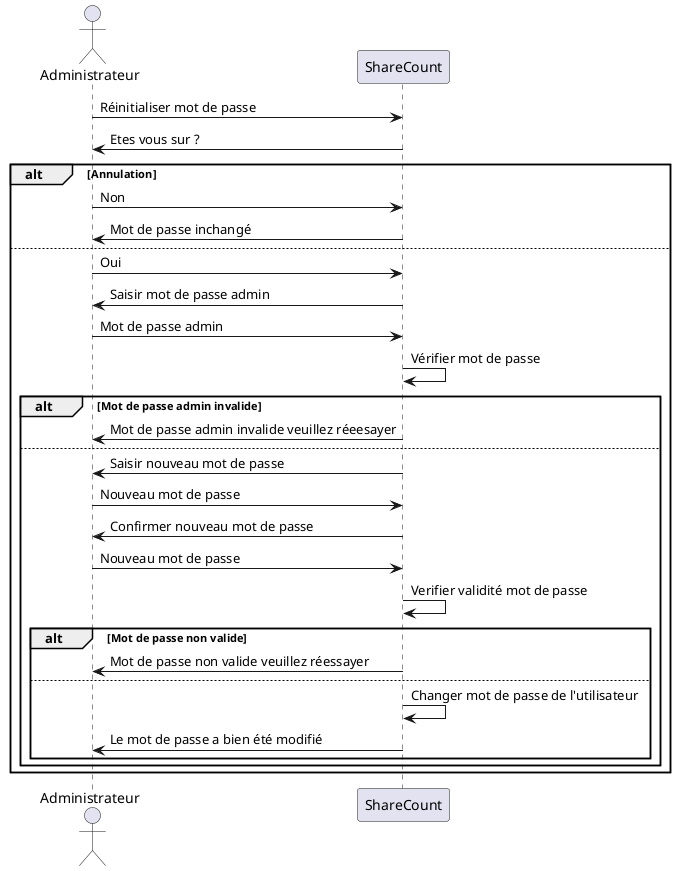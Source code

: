 @startuml
actor Administrateur as a
participant ShareCount as sc

a 	-> 	sc : Réinitialiser mot de passe
a 	<-	sc : Etes vous sur ?
alt Annulation
a 	->	sc : Non
a 	<-	sc : Mot de passe inchangé
else
a 	->	sc : Oui
a 	<- 	sc : Saisir mot de passe admin
a 	-> 	sc : Mot de passe admin
sc 	-> 	sc : Vérifier mot de passe
alt Mot de passe admin invalide
a 	<- 	sc : Mot de passe admin invalide veuillez réeesayer
else
a 	<-	sc : Saisir nouveau mot de passe
a 	->	sc : Nouveau mot de passe
a 	<-	sc : Confirmer nouveau mot de passe
a 	->	sc : Nouveau mot de passe
sc 	->	sc : Verifier validité mot de passe
alt Mot de passe non valide
a 	<-	sc : Mot de passe non valide veuillez réessayer
else
sc 	->	sc : Changer mot de passe de l'utilisateur
a 	<-	sc : Le mot de passe a bien été modifié
end
end
end
@enduml